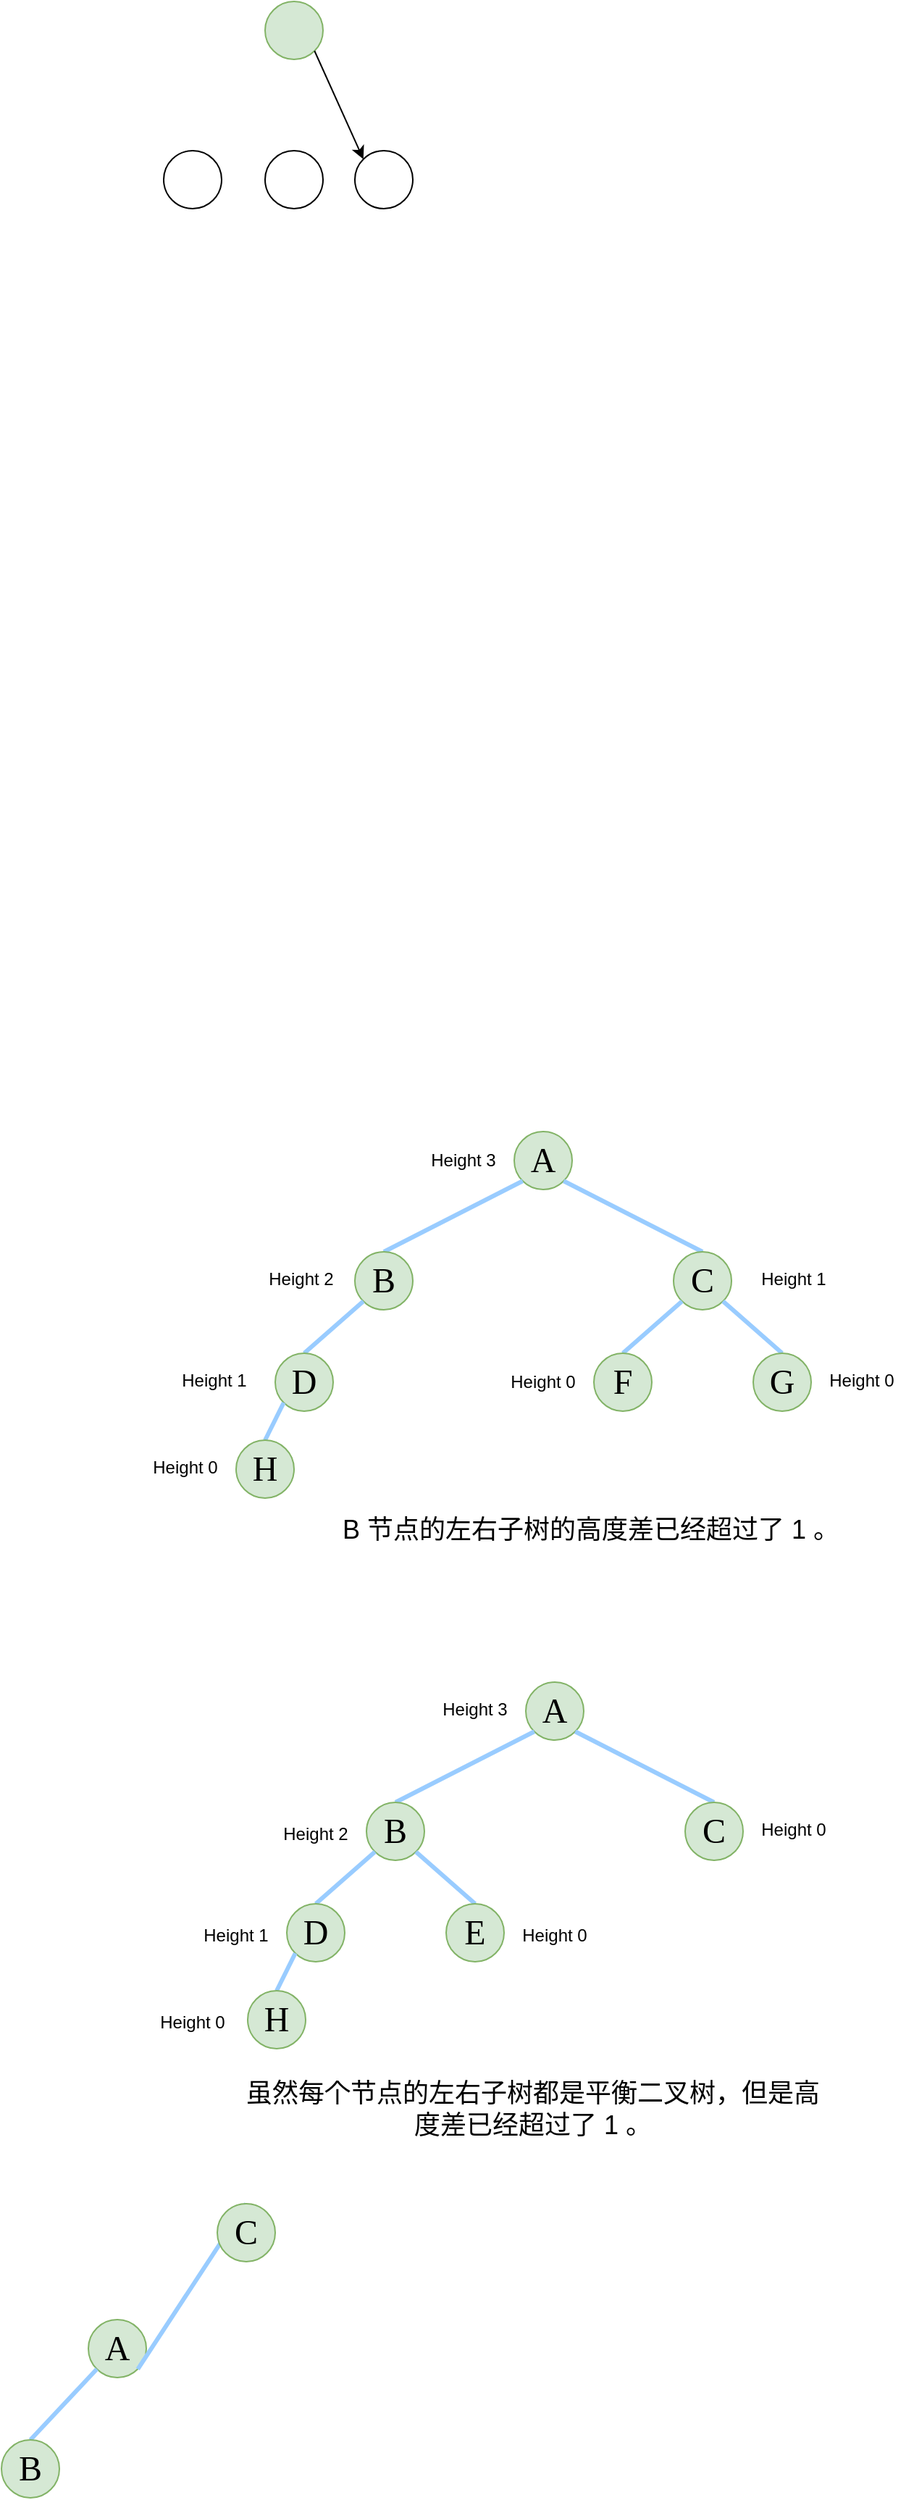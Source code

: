 <mxfile version="14.9.3" type="github">
  <diagram id="7rJI9f9Walht-zCr_mUl" name="Page-1">
    <mxGraphModel dx="877" dy="532" grid="1" gridSize="10" guides="1" tooltips="1" connect="1" arrows="1" fold="1" page="1" pageScale="1" pageWidth="1200" pageHeight="1920" math="0" shadow="0">
      <root>
        <mxCell id="0" />
        <mxCell id="1" parent="0" />
        <mxCell id="a2dKBl-C2z5xWPWFsDkA-2" value="" style="ellipse;whiteSpace=wrap;html=1;aspect=fixed;fillColor=#d5e8d4;strokeColor=#82b366;" vertex="1" parent="1">
          <mxGeometry x="330" y="90" width="40" height="40" as="geometry" />
        </mxCell>
        <mxCell id="a2dKBl-C2z5xWPWFsDkA-3" style="edgeStyle=none;rounded=0;jumpStyle=none;orthogonalLoop=1;jettySize=auto;html=1;entryX=1;entryY=1;entryDx=0;entryDy=0;endArrow=none;endFill=0;strokeWidth=1;startArrow=classic;startFill=1;exitX=0;exitY=0;exitDx=0;exitDy=0;" edge="1" parent="1" source="a2dKBl-C2z5xWPWFsDkA-4" target="a2dKBl-C2z5xWPWFsDkA-2">
          <mxGeometry x="90" y="110" as="geometry">
            <mxPoint x="400" y="200" as="sourcePoint" />
          </mxGeometry>
        </mxCell>
        <mxCell id="a2dKBl-C2z5xWPWFsDkA-4" value="" style="ellipse;whiteSpace=wrap;html=1;aspect=fixed;fillColor=#FFFFFF;" vertex="1" parent="1">
          <mxGeometry x="392" y="193" width="40" height="40" as="geometry" />
        </mxCell>
        <mxCell id="a2dKBl-C2z5xWPWFsDkA-33" value="" style="ellipse;whiteSpace=wrap;html=1;aspect=fixed;fillColor=#FFFFFF;" vertex="1" parent="1">
          <mxGeometry x="330" y="193" width="40" height="40" as="geometry" />
        </mxCell>
        <mxCell id="a2dKBl-C2z5xWPWFsDkA-34" value="" style="ellipse;whiteSpace=wrap;html=1;aspect=fixed;fillColor=#FFFFFF;" vertex="1" parent="1">
          <mxGeometry x="260" y="193" width="40" height="40" as="geometry" />
        </mxCell>
        <mxCell id="a2dKBl-C2z5xWPWFsDkA-35" value="&lt;font style=&quot;font-size: 24px&quot; face=&quot;Lucida Console&quot;&gt;A&lt;/font&gt;" style="ellipse;whiteSpace=wrap;html=1;aspect=fixed;fillColor=#d5e8d4;strokeColor=#82b366;" vertex="1" parent="1">
          <mxGeometry x="502" y="870" width="40" height="40" as="geometry" />
        </mxCell>
        <mxCell id="a2dKBl-C2z5xWPWFsDkA-36" style="edgeStyle=none;rounded=0;jumpStyle=none;orthogonalLoop=1;jettySize=auto;html=1;exitX=0.5;exitY=0;exitDx=0;exitDy=0;entryX=1;entryY=1;entryDx=0;entryDy=0;endArrow=none;endFill=0;strokeColor=#99CCFF;strokeWidth=3;" edge="1" parent="1" source="a2dKBl-C2z5xWPWFsDkA-37" target="a2dKBl-C2z5xWPWFsDkA-35">
          <mxGeometry x="310" y="870" as="geometry" />
        </mxCell>
        <mxCell id="a2dKBl-C2z5xWPWFsDkA-37" value="&lt;font style=&quot;font-size: 24px&quot; face=&quot;Lucida Console&quot;&gt;C&lt;/font&gt;" style="ellipse;whiteSpace=wrap;html=1;aspect=fixed;fillColor=#d5e8d4;strokeColor=#82b366;" vertex="1" parent="1">
          <mxGeometry x="612" y="953" width="40" height="40" as="geometry" />
        </mxCell>
        <mxCell id="a2dKBl-C2z5xWPWFsDkA-38" style="edgeStyle=none;rounded=0;jumpStyle=none;orthogonalLoop=1;jettySize=auto;html=1;exitX=0.5;exitY=0;exitDx=0;exitDy=0;entryX=0;entryY=1;entryDx=0;entryDy=0;endArrow=none;endFill=0;strokeColor=#99CCFF;strokeWidth=3;" edge="1" parent="1" source="a2dKBl-C2z5xWPWFsDkA-39" target="a2dKBl-C2z5xWPWFsDkA-35">
          <mxGeometry x="310" y="870" as="geometry" />
        </mxCell>
        <mxCell id="a2dKBl-C2z5xWPWFsDkA-39" value="&lt;font style=&quot;font-size: 24px&quot; face=&quot;Lucida Console&quot;&gt;B&lt;/font&gt;" style="ellipse;whiteSpace=wrap;html=1;aspect=fixed;fillColor=#d5e8d4;strokeColor=#82b366;" vertex="1" parent="1">
          <mxGeometry x="392" y="953" width="40" height="40" as="geometry" />
        </mxCell>
        <mxCell id="a2dKBl-C2z5xWPWFsDkA-40" style="edgeStyle=none;rounded=0;jumpStyle=none;orthogonalLoop=1;jettySize=auto;html=1;exitX=0.5;exitY=0;exitDx=0;exitDy=0;entryX=0;entryY=1;entryDx=0;entryDy=0;endArrow=none;endFill=0;strokeColor=#99CCFF;strokeWidth=3;" edge="1" parent="1" source="a2dKBl-C2z5xWPWFsDkA-41" target="a2dKBl-C2z5xWPWFsDkA-39">
          <mxGeometry x="310" y="870" as="geometry" />
        </mxCell>
        <mxCell id="a2dKBl-C2z5xWPWFsDkA-41" value="&lt;font style=&quot;font-size: 24px&quot; face=&quot;Lucida Console&quot;&gt;D&lt;/font&gt;" style="ellipse;whiteSpace=wrap;html=1;aspect=fixed;fillColor=#d5e8d4;strokeColor=#82b366;" vertex="1" parent="1">
          <mxGeometry x="337" y="1023" width="40" height="40" as="geometry" />
        </mxCell>
        <mxCell id="a2dKBl-C2z5xWPWFsDkA-42" style="rounded=0;orthogonalLoop=1;jettySize=auto;html=1;exitX=0.5;exitY=0;exitDx=0;exitDy=0;entryX=0;entryY=1;entryDx=0;entryDy=0;endArrow=none;endFill=0;jumpStyle=none;fillColor=#dae8fc;strokeWidth=3;strokeColor=#99CCFF;" edge="1" parent="1" source="a2dKBl-C2z5xWPWFsDkA-54" target="a2dKBl-C2z5xWPWFsDkA-41">
          <mxGeometry x="310" y="1023" as="geometry" />
        </mxCell>
        <mxCell id="a2dKBl-C2z5xWPWFsDkA-45" style="edgeStyle=none;rounded=0;jumpStyle=none;orthogonalLoop=1;jettySize=auto;html=1;exitX=0.5;exitY=0;exitDx=0;exitDy=0;entryX=1;entryY=1;entryDx=0;entryDy=0;endArrow=none;endFill=0;strokeColor=#99CCFF;strokeWidth=3;" edge="1" parent="1" source="a2dKBl-C2z5xWPWFsDkA-46" target="a2dKBl-C2z5xWPWFsDkA-37">
          <mxGeometry x="310" y="870" as="geometry" />
        </mxCell>
        <mxCell id="a2dKBl-C2z5xWPWFsDkA-46" value="&lt;font style=&quot;font-size: 24px&quot; face=&quot;Lucida Console&quot;&gt;G&lt;/font&gt;" style="ellipse;whiteSpace=wrap;html=1;aspect=fixed;fillColor=#d5e8d4;strokeColor=#82b366;" vertex="1" parent="1">
          <mxGeometry x="667" y="1023" width="40" height="40" as="geometry" />
        </mxCell>
        <mxCell id="a2dKBl-C2z5xWPWFsDkA-47" style="edgeStyle=none;rounded=0;jumpStyle=none;orthogonalLoop=1;jettySize=auto;html=1;exitX=0.5;exitY=0;exitDx=0;exitDy=0;entryX=0;entryY=1;entryDx=0;entryDy=0;endArrow=none;endFill=0;strokeColor=#99CCFF;strokeWidth=3;" edge="1" parent="1" source="a2dKBl-C2z5xWPWFsDkA-48" target="a2dKBl-C2z5xWPWFsDkA-37">
          <mxGeometry x="310" y="870" as="geometry" />
        </mxCell>
        <mxCell id="a2dKBl-C2z5xWPWFsDkA-48" value="&lt;font style=&quot;font-size: 24px&quot; face=&quot;Lucida Console&quot;&gt;F&lt;/font&gt;" style="ellipse;whiteSpace=wrap;html=1;aspect=fixed;fillColor=#d5e8d4;strokeColor=#82b366;" vertex="1" parent="1">
          <mxGeometry x="557" y="1023" width="40" height="40" as="geometry" />
        </mxCell>
        <mxCell id="a2dKBl-C2z5xWPWFsDkA-54" value="&lt;font style=&quot;font-size: 24px&quot; face=&quot;Lucida Console&quot;&gt;H&lt;/font&gt;" style="ellipse;whiteSpace=wrap;html=1;aspect=fixed;fillColor=#d5e8d4;strokeColor=#82b366;" vertex="1" parent="1">
          <mxGeometry x="310" y="1083" width="40" height="40" as="geometry" />
        </mxCell>
        <mxCell id="a2dKBl-C2z5xWPWFsDkA-81" value="&lt;font style=&quot;font-size: 18px&quot;&gt;B 节点的左右子树的高度差已经超过了 1 。&lt;/font&gt;" style="text;html=1;strokeColor=none;fillColor=none;align=center;verticalAlign=middle;whiteSpace=wrap;rounded=0;" vertex="1" parent="1">
          <mxGeometry x="350" y="1120" width="410" height="50" as="geometry" />
        </mxCell>
        <mxCell id="a2dKBl-C2z5xWPWFsDkA-83" value="&lt;font style=&quot;font-size: 12px&quot;&gt;Height 0&lt;/font&gt;" style="text;html=1;strokeColor=none;fillColor=none;align=center;verticalAlign=middle;whiteSpace=wrap;rounded=0;" vertex="1" parent="1">
          <mxGeometry x="240" y="1083" width="70" height="37" as="geometry" />
        </mxCell>
        <mxCell id="a2dKBl-C2z5xWPWFsDkA-84" value="&lt;font style=&quot;font-size: 12px&quot;&gt;Height 0&lt;/font&gt;" style="text;html=1;strokeColor=none;fillColor=none;align=center;verticalAlign=middle;whiteSpace=wrap;rounded=0;" vertex="1" parent="1">
          <mxGeometry x="707" y="1023" width="70" height="37" as="geometry" />
        </mxCell>
        <mxCell id="a2dKBl-C2z5xWPWFsDkA-85" value="&lt;font style=&quot;font-size: 12px ; font-weight: normal&quot;&gt;Height 1&lt;/font&gt;" style="text;html=1;strokeColor=none;fillColor=none;align=center;verticalAlign=middle;whiteSpace=wrap;rounded=0;fontStyle=1" vertex="1" parent="1">
          <mxGeometry x="660" y="953" width="70" height="37" as="geometry" />
        </mxCell>
        <mxCell id="a2dKBl-C2z5xWPWFsDkA-86" value="&lt;font style=&quot;font-size: 12px&quot;&gt;Height 1&lt;/font&gt;" style="text;html=1;strokeColor=none;fillColor=none;align=center;verticalAlign=middle;whiteSpace=wrap;rounded=0;" vertex="1" parent="1">
          <mxGeometry x="260" y="1023" width="70" height="37" as="geometry" />
        </mxCell>
        <mxCell id="a2dKBl-C2z5xWPWFsDkA-87" value="&lt;font style=&quot;font-size: 12px&quot;&gt;Height 2&lt;/font&gt;" style="text;html=1;strokeColor=none;fillColor=none;align=center;verticalAlign=middle;whiteSpace=wrap;rounded=0;" vertex="1" parent="1">
          <mxGeometry x="320" y="953" width="70" height="37" as="geometry" />
        </mxCell>
        <mxCell id="a2dKBl-C2z5xWPWFsDkA-88" value="&lt;font style=&quot;font-size: 12px&quot;&gt;Height 3&lt;/font&gt;" style="text;html=1;strokeColor=none;fillColor=none;align=center;verticalAlign=middle;whiteSpace=wrap;rounded=0;" vertex="1" parent="1">
          <mxGeometry x="432" y="871.5" width="70" height="37" as="geometry" />
        </mxCell>
        <mxCell id="a2dKBl-C2z5xWPWFsDkA-89" value="&lt;font style=&quot;font-size: 12px&quot;&gt;Height 0&lt;/font&gt;" style="text;html=1;strokeColor=none;fillColor=none;align=center;verticalAlign=middle;whiteSpace=wrap;rounded=0;" vertex="1" parent="1">
          <mxGeometry x="487" y="1024.5" width="70" height="37" as="geometry" />
        </mxCell>
        <mxCell id="a2dKBl-C2z5xWPWFsDkA-90" value="&lt;font style=&quot;font-size: 24px&quot; face=&quot;Lucida Console&quot;&gt;A&lt;/font&gt;" style="ellipse;whiteSpace=wrap;html=1;aspect=fixed;fillColor=#d5e8d4;strokeColor=#82b366;" vertex="1" parent="1">
          <mxGeometry x="510" y="1250" width="40" height="40" as="geometry" />
        </mxCell>
        <mxCell id="a2dKBl-C2z5xWPWFsDkA-91" style="edgeStyle=none;rounded=0;jumpStyle=none;orthogonalLoop=1;jettySize=auto;html=1;exitX=0.5;exitY=0;exitDx=0;exitDy=0;entryX=1;entryY=1;entryDx=0;entryDy=0;endArrow=none;endFill=0;strokeColor=#99CCFF;strokeWidth=3;" edge="1" parent="1" source="a2dKBl-C2z5xWPWFsDkA-92" target="a2dKBl-C2z5xWPWFsDkA-90">
          <mxGeometry x="318" y="1250" as="geometry" />
        </mxCell>
        <mxCell id="a2dKBl-C2z5xWPWFsDkA-92" value="&lt;font style=&quot;font-size: 24px&quot; face=&quot;Lucida Console&quot;&gt;C&lt;/font&gt;" style="ellipse;whiteSpace=wrap;html=1;aspect=fixed;fillColor=#d5e8d4;strokeColor=#82b366;" vertex="1" parent="1">
          <mxGeometry x="620" y="1333" width="40" height="40" as="geometry" />
        </mxCell>
        <mxCell id="a2dKBl-C2z5xWPWFsDkA-93" style="edgeStyle=none;rounded=0;jumpStyle=none;orthogonalLoop=1;jettySize=auto;html=1;exitX=0.5;exitY=0;exitDx=0;exitDy=0;entryX=0;entryY=1;entryDx=0;entryDy=0;endArrow=none;endFill=0;strokeColor=#99CCFF;strokeWidth=3;" edge="1" parent="1" source="a2dKBl-C2z5xWPWFsDkA-94" target="a2dKBl-C2z5xWPWFsDkA-90">
          <mxGeometry x="318" y="1250" as="geometry" />
        </mxCell>
        <mxCell id="a2dKBl-C2z5xWPWFsDkA-94" value="&lt;font style=&quot;font-size: 24px&quot; face=&quot;Lucida Console&quot;&gt;B&lt;/font&gt;" style="ellipse;whiteSpace=wrap;html=1;aspect=fixed;fillColor=#d5e8d4;strokeColor=#82b366;" vertex="1" parent="1">
          <mxGeometry x="400" y="1333" width="40" height="40" as="geometry" />
        </mxCell>
        <mxCell id="a2dKBl-C2z5xWPWFsDkA-95" style="edgeStyle=none;rounded=0;jumpStyle=none;orthogonalLoop=1;jettySize=auto;html=1;exitX=0.5;exitY=0;exitDx=0;exitDy=0;entryX=0;entryY=1;entryDx=0;entryDy=0;endArrow=none;endFill=0;strokeColor=#99CCFF;strokeWidth=3;" edge="1" parent="1" source="a2dKBl-C2z5xWPWFsDkA-96" target="a2dKBl-C2z5xWPWFsDkA-94">
          <mxGeometry x="318" y="1250" as="geometry" />
        </mxCell>
        <mxCell id="a2dKBl-C2z5xWPWFsDkA-96" value="&lt;font style=&quot;font-size: 24px&quot; face=&quot;Lucida Console&quot;&gt;D&lt;/font&gt;" style="ellipse;whiteSpace=wrap;html=1;aspect=fixed;fillColor=#d5e8d4;strokeColor=#82b366;" vertex="1" parent="1">
          <mxGeometry x="345" y="1403" width="40" height="40" as="geometry" />
        </mxCell>
        <mxCell id="a2dKBl-C2z5xWPWFsDkA-97" style="rounded=0;orthogonalLoop=1;jettySize=auto;html=1;exitX=0.5;exitY=0;exitDx=0;exitDy=0;entryX=0;entryY=1;entryDx=0;entryDy=0;endArrow=none;endFill=0;jumpStyle=none;fillColor=#dae8fc;strokeWidth=3;strokeColor=#99CCFF;" edge="1" parent="1" source="a2dKBl-C2z5xWPWFsDkA-109" target="a2dKBl-C2z5xWPWFsDkA-96">
          <mxGeometry x="318" y="1403" as="geometry" />
        </mxCell>
        <mxCell id="a2dKBl-C2z5xWPWFsDkA-98" style="edgeStyle=none;rounded=0;jumpStyle=none;orthogonalLoop=1;jettySize=auto;html=1;exitX=0.5;exitY=0;exitDx=0;exitDy=0;entryX=1;entryY=1;entryDx=0;entryDy=0;endArrow=none;endFill=0;strokeColor=#99CCFF;strokeWidth=3;" edge="1" parent="1" source="a2dKBl-C2z5xWPWFsDkA-99" target="a2dKBl-C2z5xWPWFsDkA-94">
          <mxGeometry x="318" y="1250" as="geometry" />
        </mxCell>
        <mxCell id="a2dKBl-C2z5xWPWFsDkA-99" value="&lt;font style=&quot;font-size: 24px&quot; face=&quot;Lucida Console&quot;&gt;E&lt;/font&gt;" style="ellipse;whiteSpace=wrap;html=1;aspect=fixed;fillColor=#d5e8d4;strokeColor=#82b366;" vertex="1" parent="1">
          <mxGeometry x="455" y="1403" width="40" height="40" as="geometry" />
        </mxCell>
        <mxCell id="a2dKBl-C2z5xWPWFsDkA-109" value="&lt;font style=&quot;font-size: 24px&quot; face=&quot;Lucida Console&quot;&gt;H&lt;/font&gt;" style="ellipse;whiteSpace=wrap;html=1;aspect=fixed;fillColor=#d5e8d4;strokeColor=#82b366;" vertex="1" parent="1">
          <mxGeometry x="318" y="1463" width="40" height="40" as="geometry" />
        </mxCell>
        <mxCell id="a2dKBl-C2z5xWPWFsDkA-136" value="&lt;font style=&quot;font-size: 18px&quot;&gt;虽然每个节点的左右子树都是平衡二叉树，但是高度差已经超过了 1 。&lt;/font&gt;" style="text;html=1;strokeColor=none;fillColor=none;align=center;verticalAlign=middle;whiteSpace=wrap;rounded=0;" vertex="1" parent="1">
          <mxGeometry x="310" y="1520" width="410" height="50" as="geometry" />
        </mxCell>
        <mxCell id="a2dKBl-C2z5xWPWFsDkA-137" value="&lt;font style=&quot;font-size: 12px&quot;&gt;Height 0&lt;/font&gt;" style="text;html=1;strokeColor=none;fillColor=none;align=center;verticalAlign=middle;whiteSpace=wrap;rounded=0;" vertex="1" parent="1">
          <mxGeometry x="245" y="1466" width="70" height="37" as="geometry" />
        </mxCell>
        <mxCell id="a2dKBl-C2z5xWPWFsDkA-138" value="&lt;font style=&quot;font-size: 12px&quot;&gt;Height 1&lt;/font&gt;" style="text;html=1;strokeColor=none;fillColor=none;align=center;verticalAlign=middle;whiteSpace=wrap;rounded=0;" vertex="1" parent="1">
          <mxGeometry x="275" y="1406" width="70" height="37" as="geometry" />
        </mxCell>
        <mxCell id="a2dKBl-C2z5xWPWFsDkA-139" value="&lt;font style=&quot;font-size: 12px&quot;&gt;Height 0&lt;/font&gt;" style="text;html=1;strokeColor=none;fillColor=none;align=center;verticalAlign=middle;whiteSpace=wrap;rounded=0;" vertex="1" parent="1">
          <mxGeometry x="495" y="1406" width="70" height="37" as="geometry" />
        </mxCell>
        <mxCell id="a2dKBl-C2z5xWPWFsDkA-140" value="&lt;font style=&quot;font-size: 12px&quot;&gt;Height 0&lt;/font&gt;" style="text;html=1;strokeColor=none;fillColor=none;align=center;verticalAlign=middle;whiteSpace=wrap;rounded=0;" vertex="1" parent="1">
          <mxGeometry x="660" y="1333" width="70" height="37" as="geometry" />
        </mxCell>
        <mxCell id="a2dKBl-C2z5xWPWFsDkA-141" value="&lt;font style=&quot;font-size: 12px&quot;&gt;Height 2&lt;/font&gt;" style="text;html=1;strokeColor=none;fillColor=none;align=center;verticalAlign=middle;whiteSpace=wrap;rounded=0;" vertex="1" parent="1">
          <mxGeometry x="330" y="1336" width="70" height="37" as="geometry" />
        </mxCell>
        <mxCell id="a2dKBl-C2z5xWPWFsDkA-142" value="&lt;font style=&quot;font-size: 12px&quot;&gt;Height 3&lt;/font&gt;" style="text;html=1;strokeColor=none;fillColor=none;align=center;verticalAlign=middle;whiteSpace=wrap;rounded=0;" vertex="1" parent="1">
          <mxGeometry x="440" y="1250" width="70" height="37" as="geometry" />
        </mxCell>
        <mxCell id="a2dKBl-C2z5xWPWFsDkA-143" value="&lt;font style=&quot;font-size: 24px&quot; face=&quot;Lucida Console&quot;&gt;A&lt;/font&gt;" style="ellipse;whiteSpace=wrap;html=1;aspect=fixed;fillColor=#d5e8d4;strokeColor=#82b366;" vertex="1" parent="1">
          <mxGeometry x="208" y="1690" width="40" height="40" as="geometry" />
        </mxCell>
        <mxCell id="a2dKBl-C2z5xWPWFsDkA-144" style="edgeStyle=none;rounded=0;jumpStyle=none;orthogonalLoop=1;jettySize=auto;html=1;exitX=0.5;exitY=0;exitDx=0;exitDy=0;entryX=1;entryY=1;entryDx=0;entryDy=0;endArrow=none;endFill=0;strokeColor=#99CCFF;strokeWidth=3;" edge="1" parent="1" source="a2dKBl-C2z5xWPWFsDkA-145" target="a2dKBl-C2z5xWPWFsDkA-143">
          <mxGeometry x="16" y="1690" as="geometry" />
        </mxCell>
        <mxCell id="a2dKBl-C2z5xWPWFsDkA-145" value="&lt;font style=&quot;font-size: 24px&quot; face=&quot;Lucida Console&quot;&gt;C&lt;/font&gt;" style="ellipse;whiteSpace=wrap;html=1;aspect=fixed;fillColor=#d5e8d4;strokeColor=#82b366;" vertex="1" parent="1">
          <mxGeometry x="297" y="1610" width="40" height="40" as="geometry" />
        </mxCell>
        <mxCell id="a2dKBl-C2z5xWPWFsDkA-146" style="edgeStyle=none;rounded=0;jumpStyle=none;orthogonalLoop=1;jettySize=auto;html=1;exitX=0.5;exitY=0;exitDx=0;exitDy=0;entryX=0;entryY=1;entryDx=0;entryDy=0;endArrow=none;endFill=0;strokeColor=#99CCFF;strokeWidth=3;" edge="1" parent="1" source="a2dKBl-C2z5xWPWFsDkA-147" target="a2dKBl-C2z5xWPWFsDkA-143">
          <mxGeometry x="16" y="1690" as="geometry" />
        </mxCell>
        <mxCell id="a2dKBl-C2z5xWPWFsDkA-147" value="&lt;font style=&quot;font-size: 24px&quot; face=&quot;Lucida Console&quot;&gt;B&lt;/font&gt;" style="ellipse;whiteSpace=wrap;html=1;aspect=fixed;fillColor=#d5e8d4;strokeColor=#82b366;" vertex="1" parent="1">
          <mxGeometry x="148" y="1773" width="40" height="40" as="geometry" />
        </mxCell>
      </root>
    </mxGraphModel>
  </diagram>
</mxfile>
